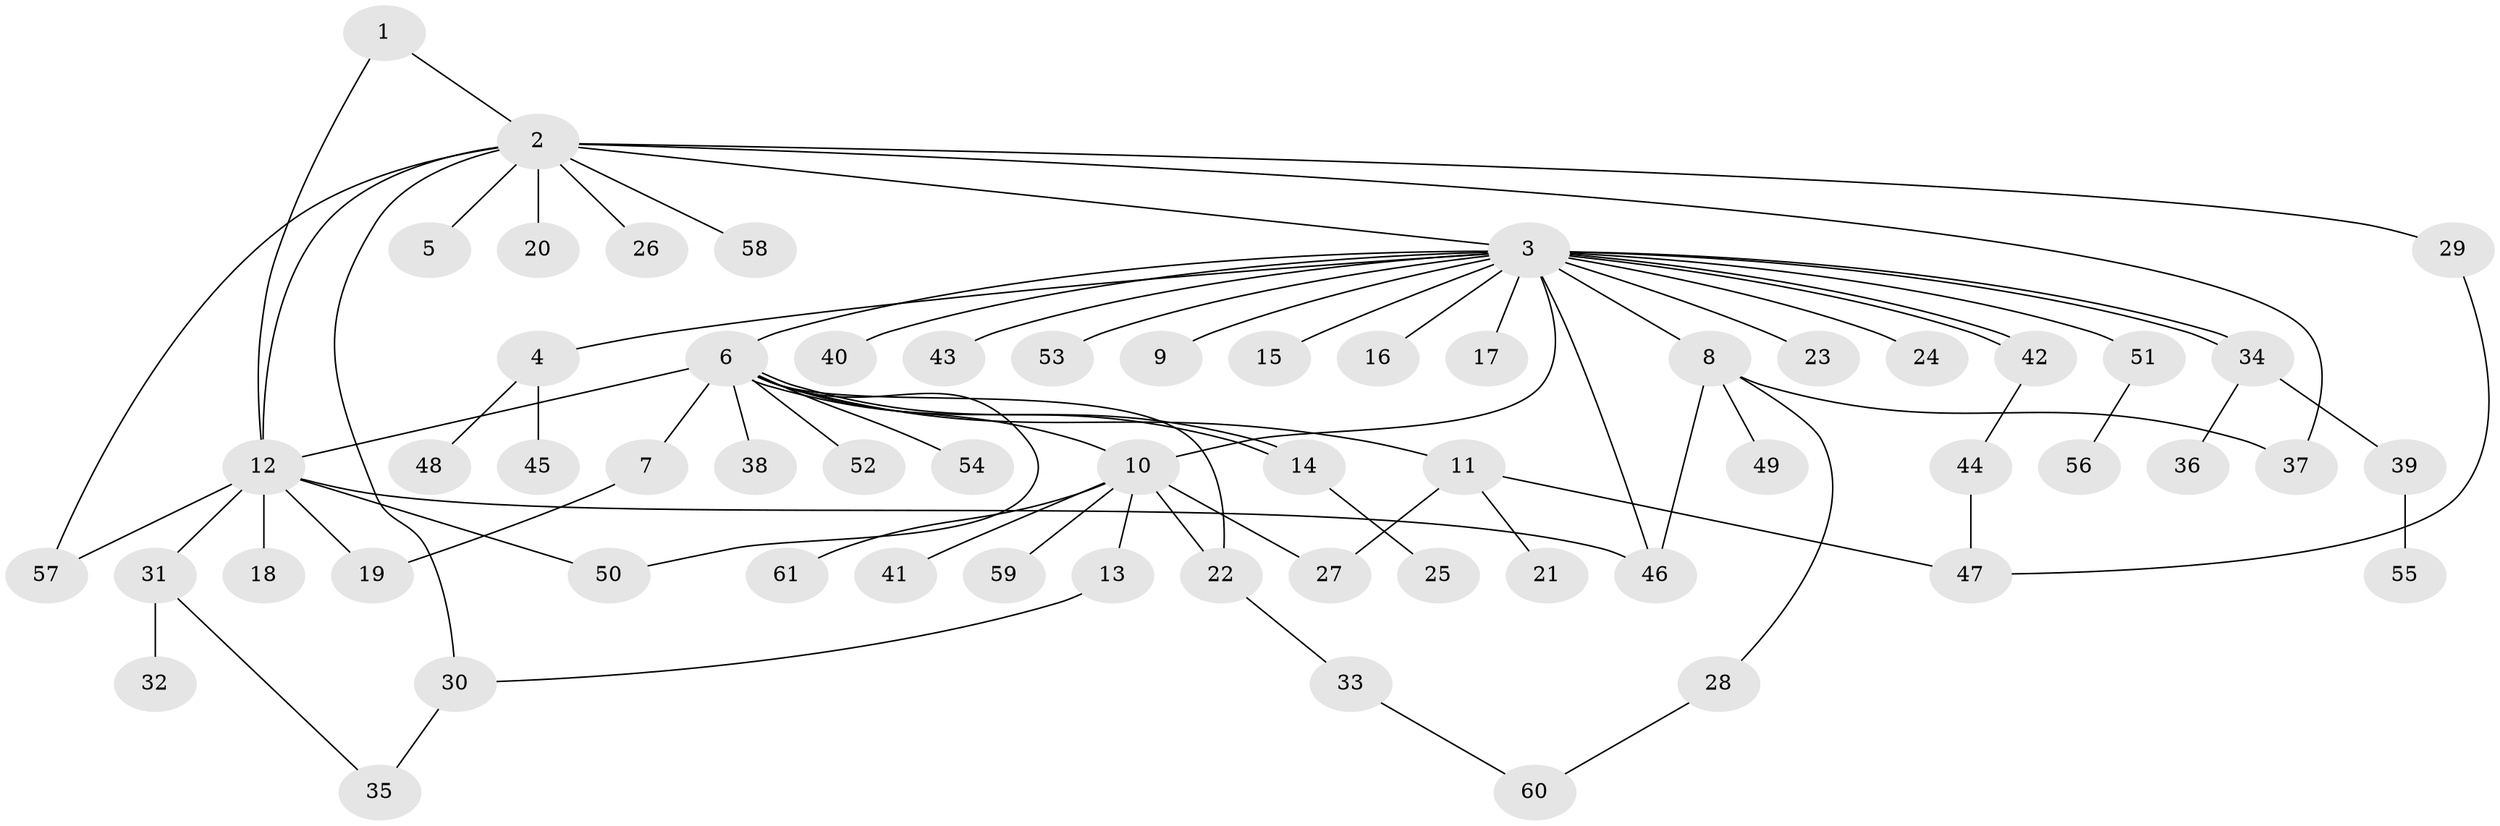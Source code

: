 // coarse degree distribution, {18: 0.041666666666666664, 1: 0.5833333333333334, 10: 0.041666666666666664, 3: 0.08333333333333333, 2: 0.25}
// Generated by graph-tools (version 1.1) at 2025/18/03/04/25 18:18:25]
// undirected, 61 vertices, 79 edges
graph export_dot {
graph [start="1"]
  node [color=gray90,style=filled];
  1;
  2;
  3;
  4;
  5;
  6;
  7;
  8;
  9;
  10;
  11;
  12;
  13;
  14;
  15;
  16;
  17;
  18;
  19;
  20;
  21;
  22;
  23;
  24;
  25;
  26;
  27;
  28;
  29;
  30;
  31;
  32;
  33;
  34;
  35;
  36;
  37;
  38;
  39;
  40;
  41;
  42;
  43;
  44;
  45;
  46;
  47;
  48;
  49;
  50;
  51;
  52;
  53;
  54;
  55;
  56;
  57;
  58;
  59;
  60;
  61;
  1 -- 2;
  1 -- 12;
  2 -- 3;
  2 -- 5;
  2 -- 12;
  2 -- 20;
  2 -- 26;
  2 -- 29;
  2 -- 30;
  2 -- 37;
  2 -- 57;
  2 -- 58;
  3 -- 4;
  3 -- 6;
  3 -- 8;
  3 -- 9;
  3 -- 10;
  3 -- 15;
  3 -- 16;
  3 -- 17;
  3 -- 23;
  3 -- 24;
  3 -- 34;
  3 -- 34;
  3 -- 40;
  3 -- 42;
  3 -- 42;
  3 -- 43;
  3 -- 46;
  3 -- 51;
  3 -- 53;
  4 -- 45;
  4 -- 48;
  6 -- 7;
  6 -- 10;
  6 -- 11;
  6 -- 12;
  6 -- 14;
  6 -- 14;
  6 -- 22;
  6 -- 38;
  6 -- 50;
  6 -- 52;
  6 -- 54;
  7 -- 19;
  8 -- 28;
  8 -- 37;
  8 -- 46;
  8 -- 49;
  10 -- 13;
  10 -- 22;
  10 -- 27;
  10 -- 41;
  10 -- 59;
  10 -- 61;
  11 -- 21;
  11 -- 27;
  11 -- 47;
  12 -- 18;
  12 -- 19;
  12 -- 31;
  12 -- 46;
  12 -- 50;
  12 -- 57;
  13 -- 30;
  14 -- 25;
  22 -- 33;
  28 -- 60;
  29 -- 47;
  30 -- 35;
  31 -- 32;
  31 -- 35;
  33 -- 60;
  34 -- 36;
  34 -- 39;
  39 -- 55;
  42 -- 44;
  44 -- 47;
  51 -- 56;
}
